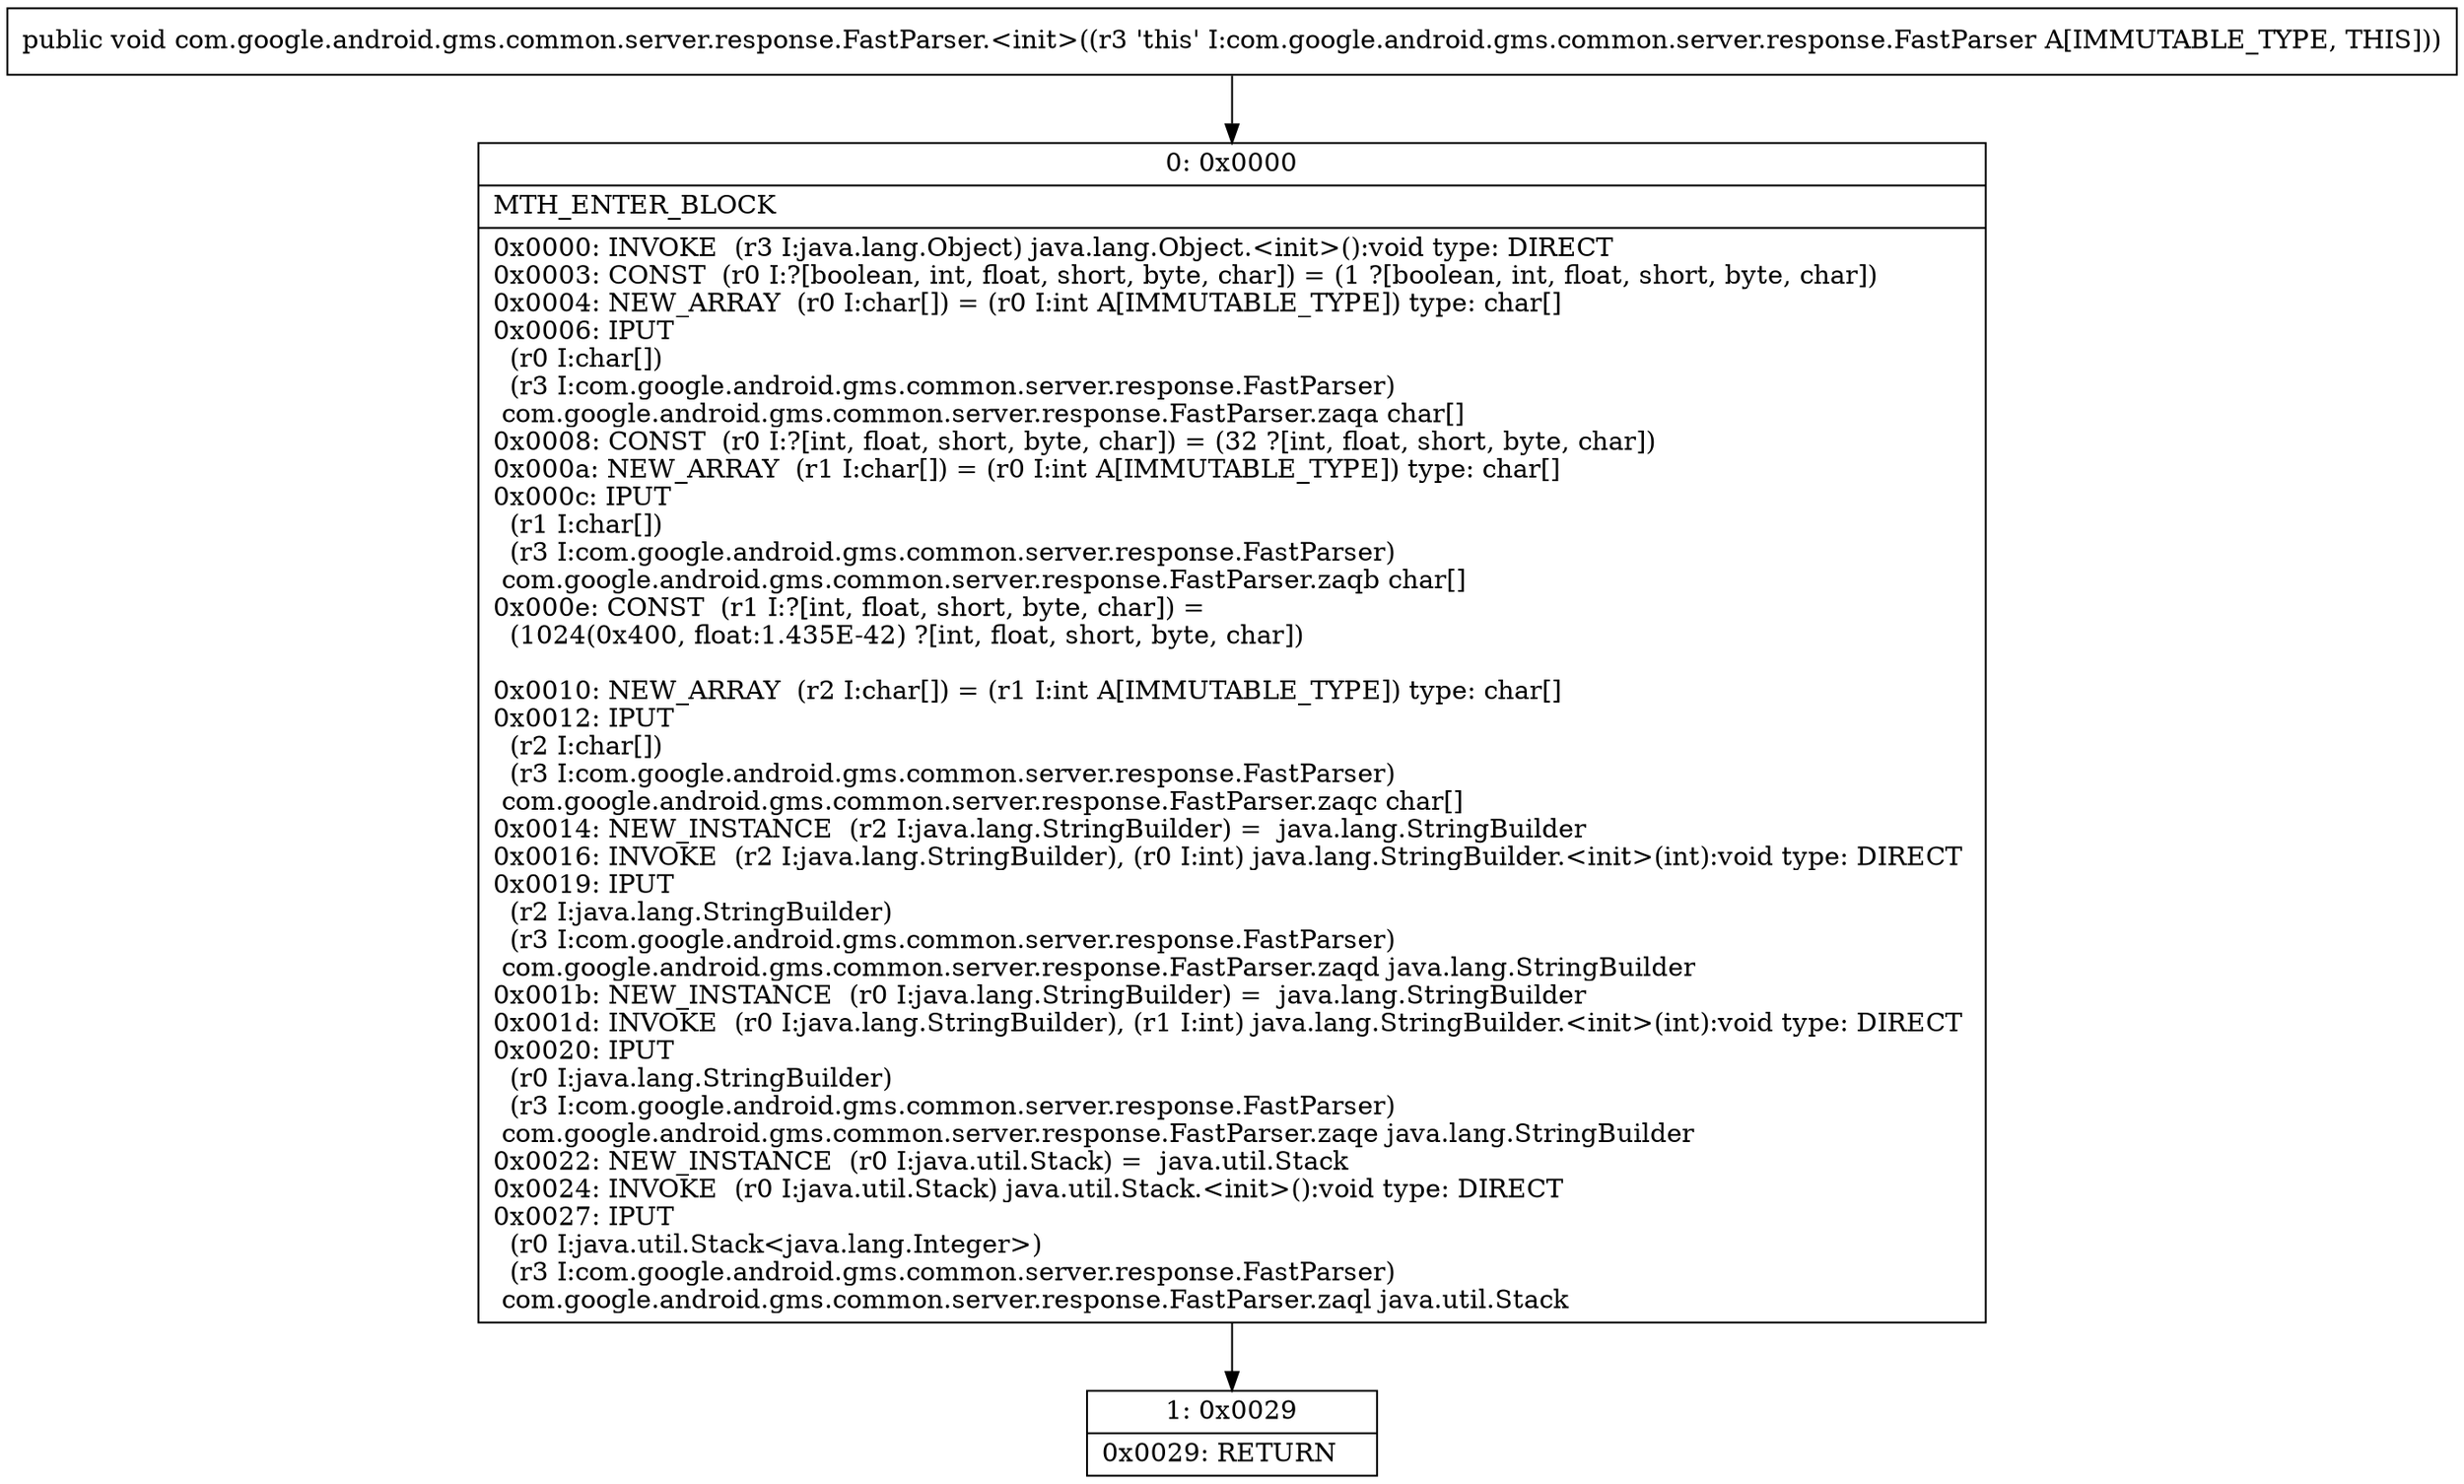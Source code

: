 digraph "CFG forcom.google.android.gms.common.server.response.FastParser.\<init\>()V" {
Node_0 [shape=record,label="{0\:\ 0x0000|MTH_ENTER_BLOCK\l|0x0000: INVOKE  (r3 I:java.lang.Object) java.lang.Object.\<init\>():void type: DIRECT \l0x0003: CONST  (r0 I:?[boolean, int, float, short, byte, char]) = (1 ?[boolean, int, float, short, byte, char]) \l0x0004: NEW_ARRAY  (r0 I:char[]) = (r0 I:int A[IMMUTABLE_TYPE]) type: char[] \l0x0006: IPUT  \l  (r0 I:char[])\l  (r3 I:com.google.android.gms.common.server.response.FastParser)\l com.google.android.gms.common.server.response.FastParser.zaqa char[] \l0x0008: CONST  (r0 I:?[int, float, short, byte, char]) = (32 ?[int, float, short, byte, char]) \l0x000a: NEW_ARRAY  (r1 I:char[]) = (r0 I:int A[IMMUTABLE_TYPE]) type: char[] \l0x000c: IPUT  \l  (r1 I:char[])\l  (r3 I:com.google.android.gms.common.server.response.FastParser)\l com.google.android.gms.common.server.response.FastParser.zaqb char[] \l0x000e: CONST  (r1 I:?[int, float, short, byte, char]) = \l  (1024(0x400, float:1.435E\-42) ?[int, float, short, byte, char])\l \l0x0010: NEW_ARRAY  (r2 I:char[]) = (r1 I:int A[IMMUTABLE_TYPE]) type: char[] \l0x0012: IPUT  \l  (r2 I:char[])\l  (r3 I:com.google.android.gms.common.server.response.FastParser)\l com.google.android.gms.common.server.response.FastParser.zaqc char[] \l0x0014: NEW_INSTANCE  (r2 I:java.lang.StringBuilder) =  java.lang.StringBuilder \l0x0016: INVOKE  (r2 I:java.lang.StringBuilder), (r0 I:int) java.lang.StringBuilder.\<init\>(int):void type: DIRECT \l0x0019: IPUT  \l  (r2 I:java.lang.StringBuilder)\l  (r3 I:com.google.android.gms.common.server.response.FastParser)\l com.google.android.gms.common.server.response.FastParser.zaqd java.lang.StringBuilder \l0x001b: NEW_INSTANCE  (r0 I:java.lang.StringBuilder) =  java.lang.StringBuilder \l0x001d: INVOKE  (r0 I:java.lang.StringBuilder), (r1 I:int) java.lang.StringBuilder.\<init\>(int):void type: DIRECT \l0x0020: IPUT  \l  (r0 I:java.lang.StringBuilder)\l  (r3 I:com.google.android.gms.common.server.response.FastParser)\l com.google.android.gms.common.server.response.FastParser.zaqe java.lang.StringBuilder \l0x0022: NEW_INSTANCE  (r0 I:java.util.Stack) =  java.util.Stack \l0x0024: INVOKE  (r0 I:java.util.Stack) java.util.Stack.\<init\>():void type: DIRECT \l0x0027: IPUT  \l  (r0 I:java.util.Stack\<java.lang.Integer\>)\l  (r3 I:com.google.android.gms.common.server.response.FastParser)\l com.google.android.gms.common.server.response.FastParser.zaql java.util.Stack \l}"];
Node_1 [shape=record,label="{1\:\ 0x0029|0x0029: RETURN   \l}"];
MethodNode[shape=record,label="{public void com.google.android.gms.common.server.response.FastParser.\<init\>((r3 'this' I:com.google.android.gms.common.server.response.FastParser A[IMMUTABLE_TYPE, THIS])) }"];
MethodNode -> Node_0;
Node_0 -> Node_1;
}


